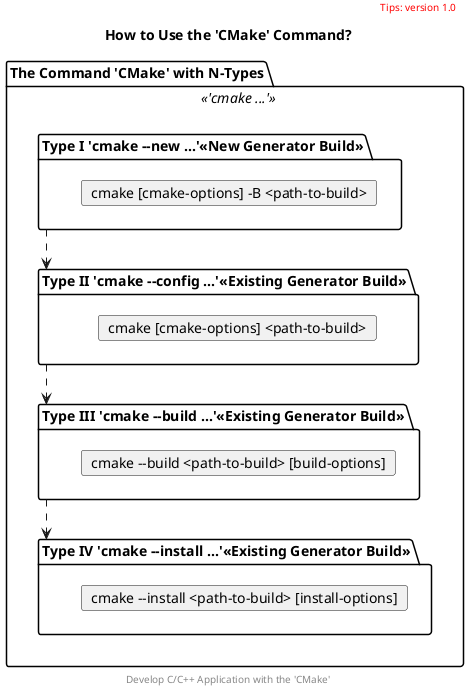 @startuml
package "The Command 'CMake' with N-Types" <<'cmake ...'>> {
    package "Type I 'cmake --new ...'<<New Generator Build>>" as new {
        card "cmake [cmake-options] -B <path-to-build>"
    }
    package "Type II 'cmake --config ...'<<Existing Generator Build>>" as config {
        card "cmake [cmake-options] <path-to-build>" as type4
    }
    package "Type III 'cmake --build ...'<<Existing Generator Build>>" as build {
        card "cmake --build <path-to-build> [build-options]"
    }
    package "Type IV 'cmake --install ...'<<Existing Generator Build>>" as install {
        card "cmake --install <path-to-build> [install-options]"
    }
    'package "Type V 'cmake --extra ...'" <<Existing and Building Generator Build>> {
    '    package "Command Format V" {
    '        card "cmake ..." as type5
    '    }
    '}

}

new ..> config
'new ..> build
config ..> build
build ..> install


title
    How to Use the 'CMake' Command?
end title

header
<font color=red>Tips: version 1.0</font>
endheader

center footer Develop C/C++ Application with the 'CMake'

@enduml